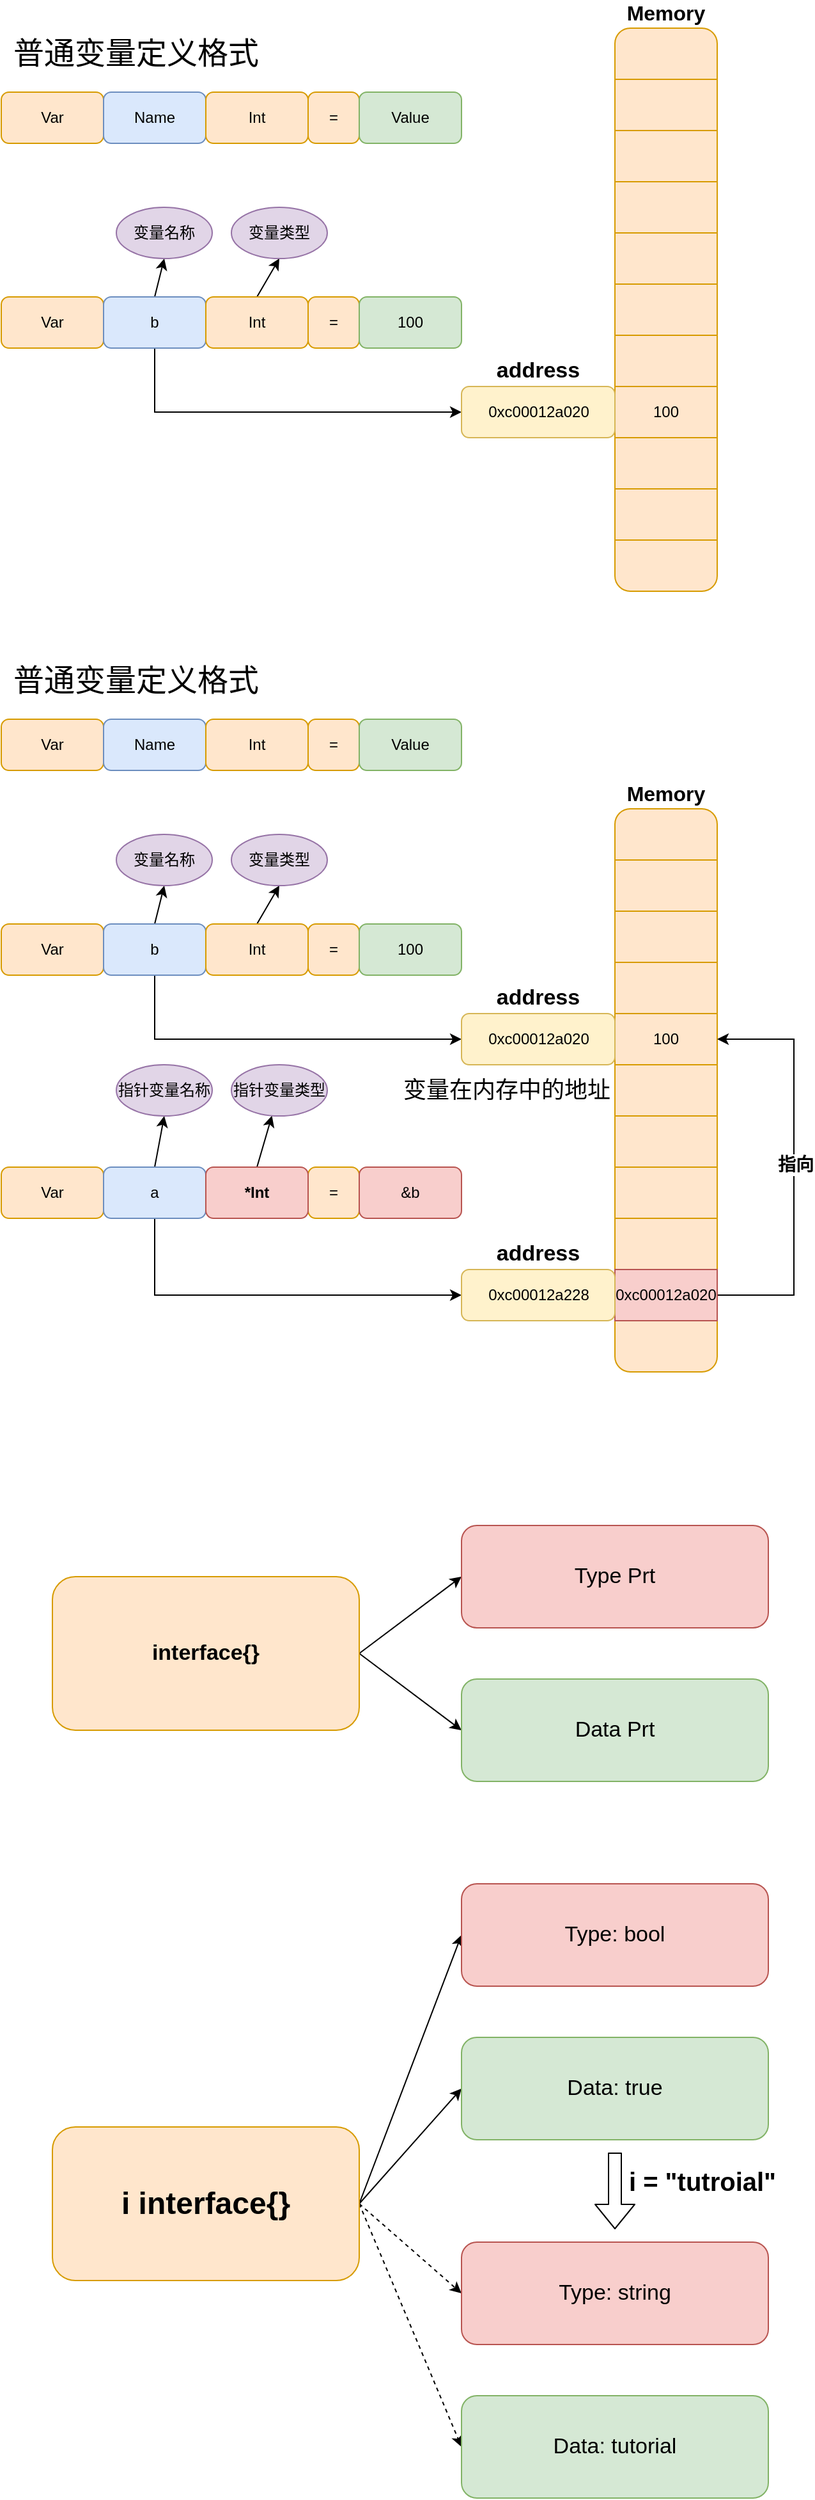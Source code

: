 <mxfile version="14.6.13" type="device" pages="3"><diagram id="9eRzLgn8ntjG_WF_wy_t" name="变量"><mxGraphModel dx="946" dy="627" grid="0" gridSize="10" guides="1" tooltips="1" connect="1" arrows="1" fold="1" page="0" pageScale="1" pageWidth="1169" pageHeight="827" math="0" shadow="0"><root><mxCell id="lQQre1u2ZjOBb3OFaeOt-0"/><mxCell id="lQQre1u2ZjOBb3OFaeOt-1" parent="lQQre1u2ZjOBb3OFaeOt-0"/><mxCell id="5QKGosM0qBXg52VlFf9e-1" value="Var" style="rounded=1;whiteSpace=wrap;html=1;fillColor=#ffe6cc;strokeColor=#d79b00;" parent="lQQre1u2ZjOBb3OFaeOt-1" vertex="1"><mxGeometry x="280" y="80" width="80" height="40" as="geometry"/></mxCell><mxCell id="5QKGosM0qBXg52VlFf9e-2" value="Name" style="rounded=1;whiteSpace=wrap;html=1;fillColor=#dae8fc;strokeColor=#6c8ebf;" parent="lQQre1u2ZjOBb3OFaeOt-1" vertex="1"><mxGeometry x="360" y="80" width="80" height="40" as="geometry"/></mxCell><mxCell id="5QKGosM0qBXg52VlFf9e-3" value="=" style="rounded=1;whiteSpace=wrap;html=1;fillColor=#ffe6cc;strokeColor=#d79b00;" parent="lQQre1u2ZjOBb3OFaeOt-1" vertex="1"><mxGeometry x="520" y="80" width="40" height="40" as="geometry"/></mxCell><mxCell id="5QKGosM0qBXg52VlFf9e-4" value="Value" style="rounded=1;whiteSpace=wrap;html=1;fillColor=#d5e8d4;strokeColor=#82b366;" parent="lQQre1u2ZjOBb3OFaeOt-1" vertex="1"><mxGeometry x="560" y="80" width="80" height="40" as="geometry"/></mxCell><mxCell id="5QKGosM0qBXg52VlFf9e-5" value="Int" style="rounded=1;whiteSpace=wrap;html=1;fillColor=#ffe6cc;strokeColor=#d79b00;" parent="lQQre1u2ZjOBb3OFaeOt-1" vertex="1"><mxGeometry x="440" y="80" width="80" height="40" as="geometry"/></mxCell><mxCell id="5QKGosM0qBXg52VlFf9e-6" value="Var" style="rounded=1;whiteSpace=wrap;html=1;fillColor=#ffe6cc;strokeColor=#d79b00;" parent="lQQre1u2ZjOBb3OFaeOt-1" vertex="1"><mxGeometry x="280" y="240" width="80" height="40" as="geometry"/></mxCell><mxCell id="x-Rbhbyv5-VIOfkH4gRj-15" style="edgeStyle=orthogonalEdgeStyle;rounded=0;orthogonalLoop=1;jettySize=auto;html=1;exitX=0.5;exitY=1;exitDx=0;exitDy=0;entryX=0;entryY=0.5;entryDx=0;entryDy=0;" parent="lQQre1u2ZjOBb3OFaeOt-1" source="5QKGosM0qBXg52VlFf9e-8" target="x-Rbhbyv5-VIOfkH4gRj-12" edge="1"><mxGeometry relative="1" as="geometry"/></mxCell><mxCell id="x-Rbhbyv5-VIOfkH4gRj-19" style="edgeStyle=none;rounded=0;orthogonalLoop=1;jettySize=auto;html=1;exitX=0.5;exitY=0;exitDx=0;exitDy=0;entryX=0.5;entryY=1;entryDx=0;entryDy=0;" parent="lQQre1u2ZjOBb3OFaeOt-1" source="5QKGosM0qBXg52VlFf9e-8" target="x-Rbhbyv5-VIOfkH4gRj-17" edge="1"><mxGeometry relative="1" as="geometry"/></mxCell><mxCell id="5QKGosM0qBXg52VlFf9e-8" value="b" style="rounded=1;whiteSpace=wrap;html=1;fillColor=#dae8fc;strokeColor=#6c8ebf;" parent="lQQre1u2ZjOBb3OFaeOt-1" vertex="1"><mxGeometry x="360" y="240" width="80" height="40" as="geometry"/></mxCell><mxCell id="5QKGosM0qBXg52VlFf9e-9" value="=" style="rounded=1;whiteSpace=wrap;html=1;fillColor=#ffe6cc;strokeColor=#d79b00;" parent="lQQre1u2ZjOBb3OFaeOt-1" vertex="1"><mxGeometry x="520" y="240" width="40" height="40" as="geometry"/></mxCell><mxCell id="5QKGosM0qBXg52VlFf9e-10" value="100" style="rounded=1;whiteSpace=wrap;html=1;fillColor=#d5e8d4;strokeColor=#82b366;" parent="lQQre1u2ZjOBb3OFaeOt-1" vertex="1"><mxGeometry x="560" y="240" width="80" height="40" as="geometry"/></mxCell><mxCell id="x-Rbhbyv5-VIOfkH4gRj-22" style="edgeStyle=none;rounded=0;orthogonalLoop=1;jettySize=auto;html=1;exitX=0.5;exitY=0;exitDx=0;exitDy=0;entryX=0.5;entryY=1;entryDx=0;entryDy=0;" parent="lQQre1u2ZjOBb3OFaeOt-1" source="5QKGosM0qBXg52VlFf9e-11" target="x-Rbhbyv5-VIOfkH4gRj-21" edge="1"><mxGeometry relative="1" as="geometry"/></mxCell><mxCell id="5QKGosM0qBXg52VlFf9e-11" value="Int" style="rounded=1;whiteSpace=wrap;html=1;fillColor=#ffe6cc;strokeColor=#d79b00;" parent="lQQre1u2ZjOBb3OFaeOt-1" vertex="1"><mxGeometry x="440" y="240" width="80" height="40" as="geometry"/></mxCell><mxCell id="5QKGosM0qBXg52VlFf9e-25" value="&lt;font style=&quot;font-size: 24px&quot;&gt;普通变量定义格式&lt;/font&gt;" style="text;html=1;align=center;verticalAlign=middle;resizable=0;points=[];autosize=1;strokeColor=none;" parent="lQQre1u2ZjOBb3OFaeOt-1" vertex="1"><mxGeometry x="280" y="40" width="210" height="20" as="geometry"/></mxCell><mxCell id="vbJPelp7K4xKwoBwxVSX-51" value="&lt;font style=&quot;font-size: 18px&quot;&gt;变量在内存中的地址&lt;/font&gt;" style="text;html=1;align=center;verticalAlign=middle;resizable=0;points=[];autosize=1;strokeColor=none;" parent="lQQre1u2ZjOBb3OFaeOt-1" vertex="1"><mxGeometry x="585" y="850" width="180" height="20" as="geometry"/></mxCell><mxCell id="x-Rbhbyv5-VIOfkH4gRj-0" value="&lt;b&gt;&lt;font style=&quot;font-size: 16px&quot;&gt;Memory&lt;/font&gt;&lt;/b&gt;" style="rounded=1;whiteSpace=wrap;html=1;fillColor=#ffe6cc;strokeColor=#d79b00;labelPosition=center;verticalLabelPosition=top;align=center;verticalAlign=bottom;" parent="lQQre1u2ZjOBb3OFaeOt-1" vertex="1"><mxGeometry x="760" y="30" width="80" height="440" as="geometry"/></mxCell><mxCell id="x-Rbhbyv5-VIOfkH4gRj-1" value="" style="rounded=0;whiteSpace=wrap;html=1;fillColor=#ffe6cc;strokeColor=#d79b00;" parent="lQQre1u2ZjOBb3OFaeOt-1" vertex="1"><mxGeometry x="760" y="70" width="80" height="40" as="geometry"/></mxCell><mxCell id="x-Rbhbyv5-VIOfkH4gRj-2" value="" style="rounded=0;whiteSpace=wrap;html=1;fillColor=#ffe6cc;strokeColor=#d79b00;" parent="lQQre1u2ZjOBb3OFaeOt-1" vertex="1"><mxGeometry x="760" y="110" width="80" height="40" as="geometry"/></mxCell><mxCell id="x-Rbhbyv5-VIOfkH4gRj-3" value="" style="rounded=0;whiteSpace=wrap;html=1;fillColor=#ffe6cc;strokeColor=#d79b00;" parent="lQQre1u2ZjOBb3OFaeOt-1" vertex="1"><mxGeometry x="760" y="150" width="80" height="40" as="geometry"/></mxCell><mxCell id="x-Rbhbyv5-VIOfkH4gRj-4" value="" style="rounded=0;whiteSpace=wrap;html=1;fillColor=#ffe6cc;strokeColor=#d79b00;" parent="lQQre1u2ZjOBb3OFaeOt-1" vertex="1"><mxGeometry x="760" y="190" width="80" height="40" as="geometry"/></mxCell><mxCell id="x-Rbhbyv5-VIOfkH4gRj-6" value="" style="rounded=0;whiteSpace=wrap;html=1;fillColor=#ffe6cc;strokeColor=#d79b00;" parent="lQQre1u2ZjOBb3OFaeOt-1" vertex="1"><mxGeometry x="760" y="230" width="80" height="40" as="geometry"/></mxCell><mxCell id="x-Rbhbyv5-VIOfkH4gRj-7" value="" style="rounded=0;whiteSpace=wrap;html=1;fillColor=#ffe6cc;strokeColor=#d79b00;" parent="lQQre1u2ZjOBb3OFaeOt-1" vertex="1"><mxGeometry x="760" y="270" width="80" height="40" as="geometry"/></mxCell><mxCell id="x-Rbhbyv5-VIOfkH4gRj-8" value="&lt;span&gt;100&lt;/span&gt;" style="rounded=0;whiteSpace=wrap;html=1;fillColor=#ffe6cc;strokeColor=#d79b00;" parent="lQQre1u2ZjOBb3OFaeOt-1" vertex="1"><mxGeometry x="760" y="310" width="80" height="40" as="geometry"/></mxCell><mxCell id="x-Rbhbyv5-VIOfkH4gRj-9" value="" style="rounded=0;whiteSpace=wrap;html=1;fillColor=#ffe6cc;strokeColor=#d79b00;" parent="lQQre1u2ZjOBb3OFaeOt-1" vertex="1"><mxGeometry x="760" y="350" width="80" height="40" as="geometry"/></mxCell><mxCell id="x-Rbhbyv5-VIOfkH4gRj-10" value="" style="rounded=0;whiteSpace=wrap;html=1;fillColor=#ffe6cc;strokeColor=#d79b00;" parent="lQQre1u2ZjOBb3OFaeOt-1" vertex="1"><mxGeometry x="760" y="390" width="80" height="40" as="geometry"/></mxCell><mxCell id="x-Rbhbyv5-VIOfkH4gRj-11" value="" style="group" parent="lQQre1u2ZjOBb3OFaeOt-1" vertex="1" connectable="0"><mxGeometry x="640" y="310" width="120" height="40" as="geometry"/></mxCell><mxCell id="x-Rbhbyv5-VIOfkH4gRj-12" value="&lt;b&gt;&lt;font style=&quot;font-size: 17px&quot;&gt;address&lt;/font&gt;&lt;/b&gt;" style="rounded=1;whiteSpace=wrap;html=1;fillColor=#fff2cc;strokeColor=#d6b656;labelPosition=center;verticalLabelPosition=top;align=center;verticalAlign=bottom;" parent="x-Rbhbyv5-VIOfkH4gRj-11" vertex="1"><mxGeometry width="120" height="40" as="geometry"/></mxCell><mxCell id="x-Rbhbyv5-VIOfkH4gRj-13" value="&lt;span&gt;0xc00012a020&lt;/span&gt;" style="text;html=1;align=center;verticalAlign=middle;resizable=0;points=[];autosize=1;strokeColor=none;" parent="x-Rbhbyv5-VIOfkH4gRj-11" vertex="1"><mxGeometry x="15" y="10" width="90" height="20" as="geometry"/></mxCell><mxCell id="x-Rbhbyv5-VIOfkH4gRj-17" value="变量名称" style="ellipse;whiteSpace=wrap;html=1;fillColor=#e1d5e7;strokeColor=#9673a6;" parent="lQQre1u2ZjOBb3OFaeOt-1" vertex="1"><mxGeometry x="370" y="170" width="75" height="40" as="geometry"/></mxCell><mxCell id="x-Rbhbyv5-VIOfkH4gRj-21" value="变量类型" style="ellipse;whiteSpace=wrap;html=1;fillColor=#e1d5e7;strokeColor=#9673a6;" parent="lQQre1u2ZjOBb3OFaeOt-1" vertex="1"><mxGeometry x="460" y="170" width="75" height="40" as="geometry"/></mxCell><mxCell id="mCJU0zw4xDpKjJ9fvLWG-0" value="Var" style="rounded=1;whiteSpace=wrap;html=1;fillColor=#ffe6cc;strokeColor=#d79b00;" parent="lQQre1u2ZjOBb3OFaeOt-1" vertex="1"><mxGeometry x="280" y="570" width="80" height="40" as="geometry"/></mxCell><mxCell id="mCJU0zw4xDpKjJ9fvLWG-1" value="Name" style="rounded=1;whiteSpace=wrap;html=1;fillColor=#dae8fc;strokeColor=#6c8ebf;" parent="lQQre1u2ZjOBb3OFaeOt-1" vertex="1"><mxGeometry x="360" y="570" width="80" height="40" as="geometry"/></mxCell><mxCell id="mCJU0zw4xDpKjJ9fvLWG-2" value="=" style="rounded=1;whiteSpace=wrap;html=1;fillColor=#ffe6cc;strokeColor=#d79b00;" parent="lQQre1u2ZjOBb3OFaeOt-1" vertex="1"><mxGeometry x="520" y="570" width="40" height="40" as="geometry"/></mxCell><mxCell id="mCJU0zw4xDpKjJ9fvLWG-3" value="Value" style="rounded=1;whiteSpace=wrap;html=1;fillColor=#d5e8d4;strokeColor=#82b366;" parent="lQQre1u2ZjOBb3OFaeOt-1" vertex="1"><mxGeometry x="560" y="570" width="80" height="40" as="geometry"/></mxCell><mxCell id="mCJU0zw4xDpKjJ9fvLWG-4" value="Int" style="rounded=1;whiteSpace=wrap;html=1;fillColor=#ffe6cc;strokeColor=#d79b00;" parent="lQQre1u2ZjOBb3OFaeOt-1" vertex="1"><mxGeometry x="440" y="570" width="80" height="40" as="geometry"/></mxCell><mxCell id="mCJU0zw4xDpKjJ9fvLWG-5" value="Var" style="rounded=1;whiteSpace=wrap;html=1;fillColor=#ffe6cc;strokeColor=#d79b00;" parent="lQQre1u2ZjOBb3OFaeOt-1" vertex="1"><mxGeometry x="280" y="730" width="80" height="40" as="geometry"/></mxCell><mxCell id="mCJU0zw4xDpKjJ9fvLWG-6" style="edgeStyle=orthogonalEdgeStyle;rounded=0;orthogonalLoop=1;jettySize=auto;html=1;exitX=0.5;exitY=1;exitDx=0;exitDy=0;entryX=0;entryY=0.5;entryDx=0;entryDy=0;" parent="lQQre1u2ZjOBb3OFaeOt-1" source="mCJU0zw4xDpKjJ9fvLWG-8" target="mCJU0zw4xDpKjJ9fvLWG-25" edge="1"><mxGeometry relative="1" as="geometry"/></mxCell><mxCell id="mCJU0zw4xDpKjJ9fvLWG-7" style="edgeStyle=none;rounded=0;orthogonalLoop=1;jettySize=auto;html=1;exitX=0.5;exitY=0;exitDx=0;exitDy=0;entryX=0.5;entryY=1;entryDx=0;entryDy=0;" parent="lQQre1u2ZjOBb3OFaeOt-1" source="mCJU0zw4xDpKjJ9fvLWG-8" target="mCJU0zw4xDpKjJ9fvLWG-27" edge="1"><mxGeometry relative="1" as="geometry"/></mxCell><mxCell id="mCJU0zw4xDpKjJ9fvLWG-8" value="b" style="rounded=1;whiteSpace=wrap;html=1;fillColor=#dae8fc;strokeColor=#6c8ebf;" parent="lQQre1u2ZjOBb3OFaeOt-1" vertex="1"><mxGeometry x="360" y="730" width="80" height="40" as="geometry"/></mxCell><mxCell id="mCJU0zw4xDpKjJ9fvLWG-9" value="=" style="rounded=1;whiteSpace=wrap;html=1;fillColor=#ffe6cc;strokeColor=#d79b00;" parent="lQQre1u2ZjOBb3OFaeOt-1" vertex="1"><mxGeometry x="520" y="730" width="40" height="40" as="geometry"/></mxCell><mxCell id="mCJU0zw4xDpKjJ9fvLWG-10" value="100" style="rounded=1;whiteSpace=wrap;html=1;fillColor=#d5e8d4;strokeColor=#82b366;" parent="lQQre1u2ZjOBb3OFaeOt-1" vertex="1"><mxGeometry x="560" y="730" width="80" height="40" as="geometry"/></mxCell><mxCell id="mCJU0zw4xDpKjJ9fvLWG-11" style="edgeStyle=none;rounded=0;orthogonalLoop=1;jettySize=auto;html=1;exitX=0.5;exitY=0;exitDx=0;exitDy=0;entryX=0.5;entryY=1;entryDx=0;entryDy=0;" parent="lQQre1u2ZjOBb3OFaeOt-1" source="mCJU0zw4xDpKjJ9fvLWG-12" target="mCJU0zw4xDpKjJ9fvLWG-28" edge="1"><mxGeometry relative="1" as="geometry"/></mxCell><mxCell id="mCJU0zw4xDpKjJ9fvLWG-12" value="Int" style="rounded=1;whiteSpace=wrap;html=1;fillColor=#ffe6cc;strokeColor=#d79b00;" parent="lQQre1u2ZjOBb3OFaeOt-1" vertex="1"><mxGeometry x="440" y="730" width="80" height="40" as="geometry"/></mxCell><mxCell id="mCJU0zw4xDpKjJ9fvLWG-13" value="&lt;font style=&quot;font-size: 24px&quot;&gt;普通变量定义格式&lt;/font&gt;" style="text;html=1;align=center;verticalAlign=middle;resizable=0;points=[];autosize=1;strokeColor=none;" parent="lQQre1u2ZjOBb3OFaeOt-1" vertex="1"><mxGeometry x="280" y="530" width="210" height="20" as="geometry"/></mxCell><mxCell id="mCJU0zw4xDpKjJ9fvLWG-14" value="&lt;b&gt;&lt;font style=&quot;font-size: 16px&quot;&gt;Memory&lt;/font&gt;&lt;/b&gt;" style="rounded=1;whiteSpace=wrap;html=1;fillColor=#ffe6cc;strokeColor=#d79b00;labelPosition=center;verticalLabelPosition=top;align=center;verticalAlign=bottom;" parent="lQQre1u2ZjOBb3OFaeOt-1" vertex="1"><mxGeometry x="760" y="640" width="80" height="440" as="geometry"/></mxCell><mxCell id="mCJU0zw4xDpKjJ9fvLWG-15" value="" style="rounded=0;whiteSpace=wrap;html=1;fillColor=#ffe6cc;strokeColor=#d79b00;" parent="lQQre1u2ZjOBb3OFaeOt-1" vertex="1"><mxGeometry x="760" y="680" width="80" height="40" as="geometry"/></mxCell><mxCell id="mCJU0zw4xDpKjJ9fvLWG-16" value="" style="rounded=0;whiteSpace=wrap;html=1;fillColor=#ffe6cc;strokeColor=#d79b00;" parent="lQQre1u2ZjOBb3OFaeOt-1" vertex="1"><mxGeometry x="760" y="720" width="80" height="40" as="geometry"/></mxCell><mxCell id="mCJU0zw4xDpKjJ9fvLWG-17" value="" style="rounded=0;whiteSpace=wrap;html=1;fillColor=#ffe6cc;strokeColor=#d79b00;" parent="lQQre1u2ZjOBb3OFaeOt-1" vertex="1"><mxGeometry x="760" y="760" width="80" height="40" as="geometry"/></mxCell><mxCell id="mCJU0zw4xDpKjJ9fvLWG-18" value="&lt;span&gt;100&lt;/span&gt;" style="rounded=0;whiteSpace=wrap;html=1;fillColor=#ffe6cc;strokeColor=#d79b00;" parent="lQQre1u2ZjOBb3OFaeOt-1" vertex="1"><mxGeometry x="760" y="800" width="80" height="40" as="geometry"/></mxCell><mxCell id="mCJU0zw4xDpKjJ9fvLWG-19" value="" style="rounded=0;whiteSpace=wrap;html=1;fillColor=#ffe6cc;strokeColor=#d79b00;" parent="lQQre1u2ZjOBb3OFaeOt-1" vertex="1"><mxGeometry x="760" y="840" width="80" height="40" as="geometry"/></mxCell><mxCell id="mCJU0zw4xDpKjJ9fvLWG-20" value="" style="rounded=0;whiteSpace=wrap;html=1;fillColor=#ffe6cc;strokeColor=#d79b00;" parent="lQQre1u2ZjOBb3OFaeOt-1" vertex="1"><mxGeometry x="760" y="880" width="80" height="40" as="geometry"/></mxCell><mxCell id="mCJU0zw4xDpKjJ9fvLWG-21" value="" style="rounded=0;whiteSpace=wrap;html=1;fillColor=#ffe6cc;strokeColor=#d79b00;" parent="lQQre1u2ZjOBb3OFaeOt-1" vertex="1"><mxGeometry x="760" y="920" width="80" height="40" as="geometry"/></mxCell><mxCell id="mCJU0zw4xDpKjJ9fvLWG-37" style="edgeStyle=orthogonalEdgeStyle;rounded=0;orthogonalLoop=1;jettySize=auto;html=1;exitX=1;exitY=0.5;exitDx=0;exitDy=0;entryX=1;entryY=0.5;entryDx=0;entryDy=0;" parent="lQQre1u2ZjOBb3OFaeOt-1" source="mCJU0zw4xDpKjJ9fvLWG-23" target="mCJU0zw4xDpKjJ9fvLWG-18" edge="1"><mxGeometry relative="1" as="geometry"><Array as="points"><mxPoint x="900" y="1020"/><mxPoint x="900" y="820"/></Array></mxGeometry></mxCell><mxCell id="mCJU0zw4xDpKjJ9fvLWG-39" value="&lt;b&gt;&lt;font style=&quot;font-size: 14px&quot;&gt;指向&lt;/font&gt;&lt;/b&gt;" style="edgeLabel;html=1;align=center;verticalAlign=middle;resizable=0;points=[];" parent="mCJU0zw4xDpKjJ9fvLWG-37" vertex="1" connectable="0"><mxGeometry x="0.014" y="-1" relative="1" as="geometry"><mxPoint as="offset"/></mxGeometry></mxCell><mxCell id="mCJU0zw4xDpKjJ9fvLWG-22" value="" style="rounded=0;whiteSpace=wrap;html=1;fillColor=#ffe6cc;strokeColor=#d79b00;" parent="lQQre1u2ZjOBb3OFaeOt-1" vertex="1"><mxGeometry x="760" y="960" width="80" height="40" as="geometry"/></mxCell><mxCell id="mCJU0zw4xDpKjJ9fvLWG-23" value="&lt;span&gt;0xc00012a020&lt;/span&gt;" style="rounded=0;whiteSpace=wrap;html=1;fillColor=#f8cecc;strokeColor=#b85450;" parent="lQQre1u2ZjOBb3OFaeOt-1" vertex="1"><mxGeometry x="760" y="1000" width="80" height="40" as="geometry"/></mxCell><mxCell id="mCJU0zw4xDpKjJ9fvLWG-24" value="" style="group" parent="lQQre1u2ZjOBb3OFaeOt-1" vertex="1" connectable="0"><mxGeometry x="640" y="800" width="120" height="40" as="geometry"/></mxCell><mxCell id="mCJU0zw4xDpKjJ9fvLWG-25" value="&lt;b&gt;&lt;font style=&quot;font-size: 17px&quot;&gt;address&lt;/font&gt;&lt;/b&gt;" style="rounded=1;whiteSpace=wrap;html=1;fillColor=#fff2cc;strokeColor=#d6b656;labelPosition=center;verticalLabelPosition=top;align=center;verticalAlign=bottom;" parent="mCJU0zw4xDpKjJ9fvLWG-24" vertex="1"><mxGeometry width="120" height="40" as="geometry"/></mxCell><mxCell id="mCJU0zw4xDpKjJ9fvLWG-26" value="&lt;span&gt;0xc00012a020&lt;/span&gt;" style="text;html=1;align=center;verticalAlign=middle;resizable=0;points=[];autosize=1;strokeColor=none;" parent="mCJU0zw4xDpKjJ9fvLWG-24" vertex="1"><mxGeometry x="15" y="10" width="90" height="20" as="geometry"/></mxCell><mxCell id="mCJU0zw4xDpKjJ9fvLWG-27" value="变量名称" style="ellipse;whiteSpace=wrap;html=1;fillColor=#e1d5e7;strokeColor=#9673a6;" parent="lQQre1u2ZjOBb3OFaeOt-1" vertex="1"><mxGeometry x="370" y="660" width="75" height="40" as="geometry"/></mxCell><mxCell id="mCJU0zw4xDpKjJ9fvLWG-28" value="变量类型" style="ellipse;whiteSpace=wrap;html=1;fillColor=#e1d5e7;strokeColor=#9673a6;" parent="lQQre1u2ZjOBb3OFaeOt-1" vertex="1"><mxGeometry x="460" y="660" width="75" height="40" as="geometry"/></mxCell><mxCell id="mCJU0zw4xDpKjJ9fvLWG-29" value="Var" style="rounded=1;whiteSpace=wrap;html=1;fillColor=#ffe6cc;strokeColor=#d79b00;" parent="lQQre1u2ZjOBb3OFaeOt-1" vertex="1"><mxGeometry x="280" y="920" width="80" height="40" as="geometry"/></mxCell><mxCell id="mCJU0zw4xDpKjJ9fvLWG-38" style="edgeStyle=orthogonalEdgeStyle;rounded=0;orthogonalLoop=1;jettySize=auto;html=1;exitX=0.5;exitY=1;exitDx=0;exitDy=0;entryX=0;entryY=0.5;entryDx=0;entryDy=0;" parent="lQQre1u2ZjOBb3OFaeOt-1" source="mCJU0zw4xDpKjJ9fvLWG-30" target="mCJU0zw4xDpKjJ9fvLWG-35" edge="1"><mxGeometry relative="1" as="geometry"/></mxCell><mxCell id="mCJU0zw4xDpKjJ9fvLWG-42" style="rounded=0;orthogonalLoop=1;jettySize=auto;html=1;exitX=0.5;exitY=0;exitDx=0;exitDy=0;entryX=0.5;entryY=1;entryDx=0;entryDy=0;" parent="lQQre1u2ZjOBb3OFaeOt-1" source="mCJU0zw4xDpKjJ9fvLWG-30" target="mCJU0zw4xDpKjJ9fvLWG-40" edge="1"><mxGeometry relative="1" as="geometry"/></mxCell><mxCell id="mCJU0zw4xDpKjJ9fvLWG-30" value="a" style="rounded=1;whiteSpace=wrap;html=1;fillColor=#dae8fc;strokeColor=#6c8ebf;" parent="lQQre1u2ZjOBb3OFaeOt-1" vertex="1"><mxGeometry x="360" y="920" width="80" height="40" as="geometry"/></mxCell><mxCell id="mCJU0zw4xDpKjJ9fvLWG-31" value="=" style="rounded=1;whiteSpace=wrap;html=1;fillColor=#ffe6cc;strokeColor=#d79b00;" parent="lQQre1u2ZjOBb3OFaeOt-1" vertex="1"><mxGeometry x="520" y="920" width="40" height="40" as="geometry"/></mxCell><mxCell id="mCJU0zw4xDpKjJ9fvLWG-32" value="&amp;amp;b" style="rounded=1;whiteSpace=wrap;html=1;fillColor=#f8cecc;strokeColor=#b85450;" parent="lQQre1u2ZjOBb3OFaeOt-1" vertex="1"><mxGeometry x="560" y="920" width="80" height="40" as="geometry"/></mxCell><mxCell id="mCJU0zw4xDpKjJ9fvLWG-43" style="edgeStyle=none;rounded=0;orthogonalLoop=1;jettySize=auto;html=1;exitX=0.5;exitY=0;exitDx=0;exitDy=0;" parent="lQQre1u2ZjOBb3OFaeOt-1" source="mCJU0zw4xDpKjJ9fvLWG-33" target="mCJU0zw4xDpKjJ9fvLWG-41" edge="1"><mxGeometry relative="1" as="geometry"/></mxCell><mxCell id="mCJU0zw4xDpKjJ9fvLWG-33" value="&lt;b&gt;*Int&lt;/b&gt;" style="rounded=1;whiteSpace=wrap;html=1;fillColor=#f8cecc;strokeColor=#b85450;" parent="lQQre1u2ZjOBb3OFaeOt-1" vertex="1"><mxGeometry x="440" y="920" width="80" height="40" as="geometry"/></mxCell><mxCell id="mCJU0zw4xDpKjJ9fvLWG-34" value="" style="group" parent="lQQre1u2ZjOBb3OFaeOt-1" vertex="1" connectable="0"><mxGeometry x="640" y="1000" width="120" height="40" as="geometry"/></mxCell><mxCell id="mCJU0zw4xDpKjJ9fvLWG-35" value="&lt;b&gt;&lt;font style=&quot;font-size: 17px&quot;&gt;address&lt;/font&gt;&lt;/b&gt;" style="rounded=1;whiteSpace=wrap;html=1;fillColor=#fff2cc;strokeColor=#d6b656;labelPosition=center;verticalLabelPosition=top;align=center;verticalAlign=bottom;" parent="mCJU0zw4xDpKjJ9fvLWG-34" vertex="1"><mxGeometry width="120" height="40" as="geometry"/></mxCell><mxCell id="mCJU0zw4xDpKjJ9fvLWG-36" value="&lt;span&gt;0xc00012a228&lt;/span&gt;" style="text;html=1;align=center;verticalAlign=middle;resizable=0;points=[];autosize=1;strokeColor=none;" parent="mCJU0zw4xDpKjJ9fvLWG-34" vertex="1"><mxGeometry x="15" y="10" width="90" height="20" as="geometry"/></mxCell><mxCell id="mCJU0zw4xDpKjJ9fvLWG-40" value="指针变量名称" style="ellipse;whiteSpace=wrap;html=1;fillColor=#e1d5e7;strokeColor=#9673a6;" parent="lQQre1u2ZjOBb3OFaeOt-1" vertex="1"><mxGeometry x="370" y="840" width="75" height="40" as="geometry"/></mxCell><mxCell id="mCJU0zw4xDpKjJ9fvLWG-41" value="指针变量类型" style="ellipse;whiteSpace=wrap;html=1;fillColor=#e1d5e7;strokeColor=#9673a6;" parent="lQQre1u2ZjOBb3OFaeOt-1" vertex="1"><mxGeometry x="460" y="840" width="75" height="40" as="geometry"/></mxCell><mxCell id="H8vFvEa5XvANB29oXffs-3" style="edgeStyle=none;rounded=0;orthogonalLoop=1;jettySize=auto;html=1;exitX=1;exitY=0.5;exitDx=0;exitDy=0;entryX=0;entryY=0.5;entryDx=0;entryDy=0;fontSize=17;" parent="lQQre1u2ZjOBb3OFaeOt-1" source="H8vFvEa5XvANB29oXffs-0" target="H8vFvEa5XvANB29oXffs-1" edge="1"><mxGeometry relative="1" as="geometry"/></mxCell><mxCell id="H8vFvEa5XvANB29oXffs-4" style="edgeStyle=none;rounded=0;orthogonalLoop=1;jettySize=auto;html=1;exitX=1;exitY=0.5;exitDx=0;exitDy=0;entryX=0;entryY=0.5;entryDx=0;entryDy=0;fontSize=17;" parent="lQQre1u2ZjOBb3OFaeOt-1" source="H8vFvEa5XvANB29oXffs-0" target="H8vFvEa5XvANB29oXffs-2" edge="1"><mxGeometry relative="1" as="geometry"/></mxCell><mxCell id="H8vFvEa5XvANB29oXffs-0" value="interface{}" style="rounded=1;whiteSpace=wrap;html=1;fillColor=#ffe6cc;strokeColor=#d79b00;fontStyle=1;fontSize=17;" parent="lQQre1u2ZjOBb3OFaeOt-1" vertex="1"><mxGeometry x="320" y="1240" width="240" height="120" as="geometry"/></mxCell><mxCell id="H8vFvEa5XvANB29oXffs-1" value="Type Prt" style="rounded=1;whiteSpace=wrap;html=1;fontSize=17;fillColor=#f8cecc;strokeColor=#b85450;" parent="lQQre1u2ZjOBb3OFaeOt-1" vertex="1"><mxGeometry x="640" y="1200" width="240" height="80" as="geometry"/></mxCell><mxCell id="H8vFvEa5XvANB29oXffs-2" value="Data Prt" style="rounded=1;whiteSpace=wrap;html=1;fontSize=17;fillColor=#d5e8d4;strokeColor=#82b366;" parent="lQQre1u2ZjOBb3OFaeOt-1" vertex="1"><mxGeometry x="640" y="1320" width="240" height="80" as="geometry"/></mxCell><mxCell id="H8vFvEa5XvANB29oXffs-9" style="edgeStyle=none;rounded=0;orthogonalLoop=1;jettySize=auto;html=1;exitX=1;exitY=0.5;exitDx=0;exitDy=0;entryX=0;entryY=0.5;entryDx=0;entryDy=0;fontSize=17;" parent="lQQre1u2ZjOBb3OFaeOt-1" source="H8vFvEa5XvANB29oXffs-6" target="H8vFvEa5XvANB29oXffs-7" edge="1"><mxGeometry relative="1" as="geometry"/></mxCell><mxCell id="H8vFvEa5XvANB29oXffs-10" style="edgeStyle=none;rounded=0;orthogonalLoop=1;jettySize=auto;html=1;exitX=1;exitY=0.5;exitDx=0;exitDy=0;entryX=0;entryY=0.5;entryDx=0;entryDy=0;fontSize=17;" parent="lQQre1u2ZjOBb3OFaeOt-1" source="H8vFvEa5XvANB29oXffs-6" target="H8vFvEa5XvANB29oXffs-8" edge="1"><mxGeometry relative="1" as="geometry"/></mxCell><mxCell id="H8vFvEa5XvANB29oXffs-13" style="edgeStyle=none;rounded=0;orthogonalLoop=1;jettySize=auto;html=1;exitX=1;exitY=0.5;exitDx=0;exitDy=0;entryX=0;entryY=0.5;entryDx=0;entryDy=0;fontSize=17;dashed=1;" parent="lQQre1u2ZjOBb3OFaeOt-1" source="H8vFvEa5XvANB29oXffs-6" target="H8vFvEa5XvANB29oXffs-11" edge="1"><mxGeometry relative="1" as="geometry"/></mxCell><mxCell id="H8vFvEa5XvANB29oXffs-14" style="edgeStyle=none;rounded=0;orthogonalLoop=1;jettySize=auto;html=1;exitX=1;exitY=0.5;exitDx=0;exitDy=0;entryX=0;entryY=0.5;entryDx=0;entryDy=0;fontSize=17;dashed=1;" parent="lQQre1u2ZjOBb3OFaeOt-1" source="H8vFvEa5XvANB29oXffs-6" target="H8vFvEa5XvANB29oXffs-12" edge="1"><mxGeometry relative="1" as="geometry"/></mxCell><mxCell id="H8vFvEa5XvANB29oXffs-6" value="&lt;font style=&quot;font-size: 24px&quot;&gt;i interface{}&lt;/font&gt;" style="rounded=1;whiteSpace=wrap;html=1;fillColor=#ffe6cc;strokeColor=#d79b00;fontStyle=1;fontSize=17;" parent="lQQre1u2ZjOBb3OFaeOt-1" vertex="1"><mxGeometry x="320" y="1670" width="240" height="120" as="geometry"/></mxCell><mxCell id="H8vFvEa5XvANB29oXffs-7" value="Type: bool" style="rounded=1;whiteSpace=wrap;html=1;fontSize=17;fillColor=#f8cecc;strokeColor=#b85450;" parent="lQQre1u2ZjOBb3OFaeOt-1" vertex="1"><mxGeometry x="640" y="1480" width="240" height="80" as="geometry"/></mxCell><mxCell id="H8vFvEa5XvANB29oXffs-8" value="Data: true" style="rounded=1;whiteSpace=wrap;html=1;fontSize=17;fillColor=#d5e8d4;strokeColor=#82b366;" parent="lQQre1u2ZjOBb3OFaeOt-1" vertex="1"><mxGeometry x="640" y="1600" width="240" height="80" as="geometry"/></mxCell><mxCell id="H8vFvEa5XvANB29oXffs-11" value="Type:&amp;nbsp;string" style="rounded=1;whiteSpace=wrap;html=1;fontSize=17;fillColor=#f8cecc;strokeColor=#b85450;" parent="lQQre1u2ZjOBb3OFaeOt-1" vertex="1"><mxGeometry x="640" y="1760" width="240" height="80" as="geometry"/></mxCell><mxCell id="H8vFvEa5XvANB29oXffs-12" value="Data:&amp;nbsp;tutorial" style="rounded=1;whiteSpace=wrap;html=1;fontSize=17;fillColor=#d5e8d4;strokeColor=#82b366;" parent="lQQre1u2ZjOBb3OFaeOt-1" vertex="1"><mxGeometry x="640" y="1880" width="240" height="80" as="geometry"/></mxCell><mxCell id="H8vFvEa5XvANB29oXffs-15" value="" style="shape=flexArrow;endArrow=classic;html=1;fontSize=17;" parent="lQQre1u2ZjOBb3OFaeOt-1" edge="1"><mxGeometry width="50" height="50" relative="1" as="geometry"><mxPoint x="760" y="1690" as="sourcePoint"/><mxPoint x="760" y="1750" as="targetPoint"/></mxGeometry></mxCell><mxCell id="H8vFvEa5XvANB29oXffs-16" value="&lt;b&gt;&lt;font style=&quot;font-size: 20px&quot;&gt;i = &quot;tutroial&quot;&lt;/font&gt;&lt;/b&gt;" style="text;html=1;align=center;verticalAlign=middle;resizable=0;points=[];autosize=1;strokeColor=none;fontSize=17;" parent="lQQre1u2ZjOBb3OFaeOt-1" vertex="1"><mxGeometry x="765" y="1701" width="125" height="24" as="geometry"/></mxCell></root></mxGraphModel></diagram><diagram id="rrUDIP5wsWeNcaThP0AP" name="数据溢出"><mxGraphModel dx="946" dy="627" grid="0" gridSize="10" guides="1" tooltips="1" connect="1" arrows="1" fold="1" page="1" pageScale="1" pageWidth="1169" pageHeight="827" math="0" shadow="0"><root><mxCell id="tmgboM3LUzQbQwe1uZWi-0"/><mxCell id="tmgboM3LUzQbQwe1uZWi-1" parent="tmgboM3LUzQbQwe1uZWi-0"/><mxCell id="cynnEIvYKYrbg4N5DEAm-24" value="0" style="rounded=1;whiteSpace=wrap;html=1;fillColor=#ffe6cc;strokeColor=#d79b00;" parent="tmgboM3LUzQbQwe1uZWi-1" vertex="1"><mxGeometry x="440" y="240" width="40" height="40" as="geometry"/></mxCell><mxCell id="cynnEIvYKYrbg4N5DEAm-25" value="0" style="rounded=1;whiteSpace=wrap;html=1;fillColor=#ffe6cc;strokeColor=#d79b00;" parent="tmgboM3LUzQbQwe1uZWi-1" vertex="1"><mxGeometry x="480" y="240" width="40" height="40" as="geometry"/></mxCell><mxCell id="cynnEIvYKYrbg4N5DEAm-26" value="0" style="rounded=1;whiteSpace=wrap;html=1;fillColor=#ffe6cc;strokeColor=#d79b00;" parent="tmgboM3LUzQbQwe1uZWi-1" vertex="1"><mxGeometry x="520" y="240" width="40" height="40" as="geometry"/></mxCell><mxCell id="cynnEIvYKYrbg4N5DEAm-27" value="0" style="rounded=1;whiteSpace=wrap;html=1;fillColor=#ffe6cc;strokeColor=#d79b00;" parent="tmgboM3LUzQbQwe1uZWi-1" vertex="1"><mxGeometry x="560" y="240" width="40" height="40" as="geometry"/></mxCell><mxCell id="cynnEIvYKYrbg4N5DEAm-28" value="0" style="rounded=1;whiteSpace=wrap;html=1;fillColor=#ffe6cc;strokeColor=#d79b00;" parent="tmgboM3LUzQbQwe1uZWi-1" vertex="1"><mxGeometry x="600" y="240" width="40" height="40" as="geometry"/></mxCell><mxCell id="cynnEIvYKYrbg4N5DEAm-29" value="0" style="rounded=1;whiteSpace=wrap;html=1;fillColor=#ffe6cc;strokeColor=#d79b00;" parent="tmgboM3LUzQbQwe1uZWi-1" vertex="1"><mxGeometry x="640" y="240" width="40" height="40" as="geometry"/></mxCell><mxCell id="cynnEIvYKYrbg4N5DEAm-30" value="0" style="rounded=1;whiteSpace=wrap;html=1;fillColor=#ffe6cc;strokeColor=#d79b00;" parent="tmgboM3LUzQbQwe1uZWi-1" vertex="1"><mxGeometry x="680" y="240" width="40" height="40" as="geometry"/></mxCell><mxCell id="cynnEIvYKYrbg4N5DEAm-31" value="0" style="rounded=1;whiteSpace=wrap;html=1;fillColor=#ffe6cc;strokeColor=#d79b00;" parent="tmgboM3LUzQbQwe1uZWi-1" vertex="1"><mxGeometry x="720" y="240" width="40" height="40" as="geometry"/></mxCell><mxCell id="cynnEIvYKYrbg4N5DEAm-32" value="&lt;pre style=&quot;background-color: rgb(43, 43, 43); color: rgb(169, 183, 198); font-family: &amp;quot;jetbrains mono&amp;quot;, monospace; font-size: 24px;&quot;&gt;&lt;span style=&quot;color: rgb(204, 120, 50); font-size: 24px;&quot;&gt;var &lt;/span&gt;f &lt;span style=&quot;color: rgb(204, 120, 50); font-size: 24px;&quot;&gt;uint16 &lt;/span&gt;= &lt;span style=&quot;color: rgb(104, 151, 187); font-size: 24px;&quot;&gt;256&lt;/span&gt;&lt;/pre&gt;" style="text;html=1;align=left;verticalAlign=middle;resizable=0;points=[];autosize=1;strokeColor=none;fontSize=24;" parent="tmgboM3LUzQbQwe1uZWi-1" vertex="1"><mxGeometry x="120" y="80" width="270" height="80" as="geometry"/></mxCell><mxCell id="cynnEIvYKYrbg4N5DEAm-33" value="&lt;pre style=&quot;background-color: rgb(43 , 43 , 43) ; color: rgb(169 , 183 , 198) ; font-family: &amp;quot;jetbrains mono&amp;quot; , monospace&quot;&gt;g := &lt;span style=&quot;color: #cc7832&quot;&gt;uint8&lt;/span&gt;(f)&lt;/pre&gt;" style="text;html=1;align=left;verticalAlign=middle;resizable=0;points=[];autosize=1;strokeColor=none;fontSize=24;" parent="tmgboM3LUzQbQwe1uZWi-1" vertex="1"><mxGeometry x="120" y="220" width="200" height="80" as="geometry"/></mxCell><mxCell id="cynnEIvYKYrbg4N5DEAm-39" value="&lt;pre style=&quot;background-color: rgb(43 , 43 , 43) ; font-family: &amp;#34;jetbrains mono&amp;#34; , monospace ; font-size: 24px&quot;&gt;&lt;span style=&quot;color: rgb(169 , 183 , 198)&quot;&gt;ff := f + &lt;/span&gt;&lt;font color=&quot;#6897bb&quot;&gt;1&lt;/font&gt;&lt;/pre&gt;" style="text;html=1;align=left;verticalAlign=middle;resizable=0;points=[];autosize=1;strokeColor=none;fontSize=24;" parent="tmgboM3LUzQbQwe1uZWi-1" vertex="1"><mxGeometry x="120" y="320" width="168" height="81" as="geometry"/></mxCell><mxCell id="cynnEIvYKYrbg4N5DEAm-40" value="&lt;pre style=&quot;background-color: rgb(43 , 43 , 43) ; color: rgb(169 , 183 , 198) ; font-family: &amp;#34;jetbrains mono&amp;#34; , monospace ; font-size: 24px&quot;&gt;&lt;br&gt;&lt;/pre&gt;" style="text;html=1;align=center;verticalAlign=middle;resizable=0;points=[];autosize=1;strokeColor=none;fontSize=24;" parent="tmgboM3LUzQbQwe1uZWi-1" vertex="1"><mxGeometry x="220" y="430" width="20" height="80" as="geometry"/></mxCell><mxCell id="cynnEIvYKYrbg4N5DEAm-41" value="&lt;pre style=&quot;background-color: rgb(43, 43, 43); color: rgb(169, 183, 198); font-family: &amp;quot;jetbrains mono&amp;quot;, monospace; font-size: 24px;&quot;&gt;h := &lt;span style=&quot;color: rgb(204, 120, 50); font-size: 24px;&quot;&gt;uint8&lt;/span&gt;(ff)&lt;/pre&gt;" style="text;html=1;align=left;verticalAlign=middle;resizable=0;points=[];autosize=1;strokeColor=none;fontSize=24;" parent="tmgboM3LUzQbQwe1uZWi-1" vertex="1"><mxGeometry x="120" y="460" width="220" height="80" as="geometry"/></mxCell><mxCell id="cynnEIvYKYrbg4N5DEAm-63" value="0" style="rounded=1;whiteSpace=wrap;html=1;fillColor=#ffe6cc;strokeColor=#d79b00;" parent="tmgboM3LUzQbQwe1uZWi-1" vertex="1"><mxGeometry x="440" y="480" width="40" height="40" as="geometry"/></mxCell><mxCell id="cynnEIvYKYrbg4N5DEAm-64" value="0" style="rounded=1;whiteSpace=wrap;html=1;fillColor=#ffe6cc;strokeColor=#d79b00;" parent="tmgboM3LUzQbQwe1uZWi-1" vertex="1"><mxGeometry x="480" y="480" width="40" height="40" as="geometry"/></mxCell><mxCell id="cynnEIvYKYrbg4N5DEAm-65" value="0" style="rounded=1;whiteSpace=wrap;html=1;fillColor=#ffe6cc;strokeColor=#d79b00;" parent="tmgboM3LUzQbQwe1uZWi-1" vertex="1"><mxGeometry x="520" y="480" width="40" height="40" as="geometry"/></mxCell><mxCell id="cynnEIvYKYrbg4N5DEAm-66" value="0" style="rounded=1;whiteSpace=wrap;html=1;fillColor=#ffe6cc;strokeColor=#d79b00;" parent="tmgboM3LUzQbQwe1uZWi-1" vertex="1"><mxGeometry x="560" y="480" width="40" height="40" as="geometry"/></mxCell><mxCell id="cynnEIvYKYrbg4N5DEAm-67" value="0" style="rounded=1;whiteSpace=wrap;html=1;fillColor=#ffe6cc;strokeColor=#d79b00;" parent="tmgboM3LUzQbQwe1uZWi-1" vertex="1"><mxGeometry x="600" y="480" width="40" height="40" as="geometry"/></mxCell><mxCell id="cynnEIvYKYrbg4N5DEAm-68" value="0" style="rounded=1;whiteSpace=wrap;html=1;fillColor=#ffe6cc;strokeColor=#d79b00;" parent="tmgboM3LUzQbQwe1uZWi-1" vertex="1"><mxGeometry x="640" y="480" width="40" height="40" as="geometry"/></mxCell><mxCell id="cynnEIvYKYrbg4N5DEAm-69" value="0" style="rounded=1;whiteSpace=wrap;html=1;fillColor=#ffe6cc;strokeColor=#d79b00;" parent="tmgboM3LUzQbQwe1uZWi-1" vertex="1"><mxGeometry x="680" y="480" width="40" height="40" as="geometry"/></mxCell><mxCell id="cynnEIvYKYrbg4N5DEAm-70" value="1" style="rounded=1;whiteSpace=wrap;html=1;fillColor=#f8cecc;strokeColor=#b85450;" parent="tmgboM3LUzQbQwe1uZWi-1" vertex="1"><mxGeometry x="720" y="480" width="40" height="40" as="geometry"/></mxCell><mxCell id="cynnEIvYKYrbg4N5DEAm-44" value="0" style="rounded=1;whiteSpace=wrap;html=1;fillColor=#ffe6cc;strokeColor=#d79b00;" parent="tmgboM3LUzQbQwe1uZWi-1" vertex="1"><mxGeometry x="120" y="404" width="40" height="40" as="geometry"/></mxCell><mxCell id="cynnEIvYKYrbg4N5DEAm-45" value="0" style="rounded=1;whiteSpace=wrap;html=1;fillColor=#ffe6cc;strokeColor=#d79b00;" parent="tmgboM3LUzQbQwe1uZWi-1" vertex="1"><mxGeometry x="160" y="404" width="40" height="40" as="geometry"/></mxCell><mxCell id="cynnEIvYKYrbg4N5DEAm-46" value="0" style="rounded=1;whiteSpace=wrap;html=1;fillColor=#ffe6cc;strokeColor=#d79b00;" parent="tmgboM3LUzQbQwe1uZWi-1" vertex="1"><mxGeometry x="200" y="404" width="40" height="40" as="geometry"/></mxCell><mxCell id="cynnEIvYKYrbg4N5DEAm-47" value="0" style="rounded=1;whiteSpace=wrap;html=1;fillColor=#ffe6cc;strokeColor=#d79b00;" parent="tmgboM3LUzQbQwe1uZWi-1" vertex="1"><mxGeometry x="240" y="404" width="40" height="40" as="geometry"/></mxCell><mxCell id="cynnEIvYKYrbg4N5DEAm-48" value="0" style="rounded=1;whiteSpace=wrap;html=1;fillColor=#ffe6cc;strokeColor=#d79b00;" parent="tmgboM3LUzQbQwe1uZWi-1" vertex="1"><mxGeometry x="280" y="404" width="40" height="40" as="geometry"/></mxCell><mxCell id="cynnEIvYKYrbg4N5DEAm-49" value="0" style="rounded=1;whiteSpace=wrap;html=1;fillColor=#ffe6cc;strokeColor=#d79b00;" parent="tmgboM3LUzQbQwe1uZWi-1" vertex="1"><mxGeometry x="320" y="404" width="40" height="40" as="geometry"/></mxCell><mxCell id="cynnEIvYKYrbg4N5DEAm-50" value="0" style="rounded=1;whiteSpace=wrap;html=1;fillColor=#ffe6cc;strokeColor=#d79b00;" parent="tmgboM3LUzQbQwe1uZWi-1" vertex="1"><mxGeometry x="360" y="404" width="40" height="40" as="geometry"/></mxCell><mxCell id="cynnEIvYKYrbg4N5DEAm-51" value="1" style="rounded=1;whiteSpace=wrap;html=1;fillColor=#f8cecc;strokeColor=#b85450;" parent="tmgboM3LUzQbQwe1uZWi-1" vertex="1"><mxGeometry x="400" y="404" width="40" height="40" as="geometry"/></mxCell><mxCell id="cynnEIvYKYrbg4N5DEAm-52" value="0" style="rounded=1;whiteSpace=wrap;html=1;fillColor=#ffe6cc;strokeColor=#d79b00;" parent="tmgboM3LUzQbQwe1uZWi-1" vertex="1"><mxGeometry x="440" y="404" width="40" height="40" as="geometry"/></mxCell><mxCell id="cynnEIvYKYrbg4N5DEAm-53" value="0" style="rounded=1;whiteSpace=wrap;html=1;fillColor=#ffe6cc;strokeColor=#d79b00;" parent="tmgboM3LUzQbQwe1uZWi-1" vertex="1"><mxGeometry x="480" y="404" width="40" height="40" as="geometry"/></mxCell><mxCell id="cynnEIvYKYrbg4N5DEAm-54" value="0" style="rounded=1;whiteSpace=wrap;html=1;fillColor=#ffe6cc;strokeColor=#d79b00;" parent="tmgboM3LUzQbQwe1uZWi-1" vertex="1"><mxGeometry x="520" y="404" width="40" height="40" as="geometry"/></mxCell><mxCell id="cynnEIvYKYrbg4N5DEAm-55" value="0" style="rounded=1;whiteSpace=wrap;html=1;fillColor=#ffe6cc;strokeColor=#d79b00;" parent="tmgboM3LUzQbQwe1uZWi-1" vertex="1"><mxGeometry x="560" y="404" width="40" height="40" as="geometry"/></mxCell><mxCell id="cynnEIvYKYrbg4N5DEAm-56" value="0" style="rounded=1;whiteSpace=wrap;html=1;fillColor=#ffe6cc;strokeColor=#d79b00;" parent="tmgboM3LUzQbQwe1uZWi-1" vertex="1"><mxGeometry x="600" y="404" width="40" height="40" as="geometry"/></mxCell><mxCell id="cynnEIvYKYrbg4N5DEAm-57" value="0" style="rounded=1;whiteSpace=wrap;html=1;fillColor=#ffe6cc;strokeColor=#d79b00;" parent="tmgboM3LUzQbQwe1uZWi-1" vertex="1"><mxGeometry x="640" y="404" width="40" height="40" as="geometry"/></mxCell><mxCell id="cynnEIvYKYrbg4N5DEAm-58" value="0" style="rounded=1;whiteSpace=wrap;html=1;fillColor=#ffe6cc;strokeColor=#d79b00;" parent="tmgboM3LUzQbQwe1uZWi-1" vertex="1"><mxGeometry x="680" y="404" width="40" height="40" as="geometry"/></mxCell><mxCell id="cynnEIvYKYrbg4N5DEAm-59" value="1" style="rounded=1;whiteSpace=wrap;html=1;fillColor=#f8cecc;strokeColor=#b85450;" parent="tmgboM3LUzQbQwe1uZWi-1" vertex="1"><mxGeometry x="720" y="404" width="40" height="40" as="geometry"/></mxCell><mxCell id="cynnEIvYKYrbg4N5DEAm-60" value="&lt;span style=&quot;font-size: 12px&quot;&gt;7&lt;/span&gt;" style="text;html=1;align=center;verticalAlign=middle;resizable=0;points=[];autosize=1;strokeColor=none;fontSize=12;" parent="tmgboM3LUzQbQwe1uZWi-1" vertex="1"><mxGeometry x="445" y="384" width="20" height="20" as="geometry"/></mxCell><mxCell id="cynnEIvYKYrbg4N5DEAm-61" value="&lt;span style=&quot;font-size: 12px&quot;&gt;0&lt;/span&gt;" style="text;html=1;align=center;verticalAlign=middle;resizable=0;points=[];autosize=1;strokeColor=none;fontSize=12;" parent="tmgboM3LUzQbQwe1uZWi-1" vertex="1"><mxGeometry x="725" y="384" width="20" height="20" as="geometry"/></mxCell><mxCell id="cynnEIvYKYrbg4N5DEAm-62" value="&lt;span style=&quot;font-size: 12px&quot;&gt;15&lt;/span&gt;" style="text;html=1;align=center;verticalAlign=middle;resizable=0;points=[];autosize=1;strokeColor=none;fontSize=12;" parent="tmgboM3LUzQbQwe1uZWi-1" vertex="1"><mxGeometry x="120" y="384" width="30" height="20" as="geometry"/></mxCell><mxCell id="cynnEIvYKYrbg4N5DEAm-0" value="0" style="rounded=1;whiteSpace=wrap;html=1;fillColor=#ffe6cc;strokeColor=#d79b00;" parent="tmgboM3LUzQbQwe1uZWi-1" vertex="1"><mxGeometry x="120" y="160" width="40" height="40" as="geometry"/></mxCell><mxCell id="cynnEIvYKYrbg4N5DEAm-1" value="0" style="rounded=1;whiteSpace=wrap;html=1;fillColor=#ffe6cc;strokeColor=#d79b00;" parent="tmgboM3LUzQbQwe1uZWi-1" vertex="1"><mxGeometry x="160" y="160" width="40" height="40" as="geometry"/></mxCell><mxCell id="cynnEIvYKYrbg4N5DEAm-2" value="0" style="rounded=1;whiteSpace=wrap;html=1;fillColor=#ffe6cc;strokeColor=#d79b00;" parent="tmgboM3LUzQbQwe1uZWi-1" vertex="1"><mxGeometry x="200" y="160" width="40" height="40" as="geometry"/></mxCell><mxCell id="cynnEIvYKYrbg4N5DEAm-3" value="0" style="rounded=1;whiteSpace=wrap;html=1;fillColor=#ffe6cc;strokeColor=#d79b00;" parent="tmgboM3LUzQbQwe1uZWi-1" vertex="1"><mxGeometry x="240" y="160" width="40" height="40" as="geometry"/></mxCell><mxCell id="cynnEIvYKYrbg4N5DEAm-4" value="0" style="rounded=1;whiteSpace=wrap;html=1;fillColor=#ffe6cc;strokeColor=#d79b00;" parent="tmgboM3LUzQbQwe1uZWi-1" vertex="1"><mxGeometry x="280" y="160" width="40" height="40" as="geometry"/></mxCell><mxCell id="cynnEIvYKYrbg4N5DEAm-5" value="0" style="rounded=1;whiteSpace=wrap;html=1;fillColor=#ffe6cc;strokeColor=#d79b00;" parent="tmgboM3LUzQbQwe1uZWi-1" vertex="1"><mxGeometry x="320" y="160" width="40" height="40" as="geometry"/></mxCell><mxCell id="cynnEIvYKYrbg4N5DEAm-6" value="0" style="rounded=1;whiteSpace=wrap;html=1;fillColor=#ffe6cc;strokeColor=#d79b00;" parent="tmgboM3LUzQbQwe1uZWi-1" vertex="1"><mxGeometry x="360" y="160" width="40" height="40" as="geometry"/></mxCell><mxCell id="cynnEIvYKYrbg4N5DEAm-7" value="1" style="rounded=1;whiteSpace=wrap;html=1;fillColor=#f8cecc;strokeColor=#b85450;" parent="tmgboM3LUzQbQwe1uZWi-1" vertex="1"><mxGeometry x="400" y="160" width="40" height="40" as="geometry"/></mxCell><mxCell id="cynnEIvYKYrbg4N5DEAm-8" value="0" style="rounded=1;whiteSpace=wrap;html=1;fillColor=#ffe6cc;strokeColor=#d79b00;" parent="tmgboM3LUzQbQwe1uZWi-1" vertex="1"><mxGeometry x="440" y="160" width="40" height="40" as="geometry"/></mxCell><mxCell id="cynnEIvYKYrbg4N5DEAm-9" value="0" style="rounded=1;whiteSpace=wrap;html=1;fillColor=#ffe6cc;strokeColor=#d79b00;" parent="tmgboM3LUzQbQwe1uZWi-1" vertex="1"><mxGeometry x="480" y="160" width="40" height="40" as="geometry"/></mxCell><mxCell id="cynnEIvYKYrbg4N5DEAm-10" value="0" style="rounded=1;whiteSpace=wrap;html=1;fillColor=#ffe6cc;strokeColor=#d79b00;" parent="tmgboM3LUzQbQwe1uZWi-1" vertex="1"><mxGeometry x="520" y="160" width="40" height="40" as="geometry"/></mxCell><mxCell id="cynnEIvYKYrbg4N5DEAm-11" value="0" style="rounded=1;whiteSpace=wrap;html=1;fillColor=#ffe6cc;strokeColor=#d79b00;" parent="tmgboM3LUzQbQwe1uZWi-1" vertex="1"><mxGeometry x="560" y="160" width="40" height="40" as="geometry"/></mxCell><mxCell id="cynnEIvYKYrbg4N5DEAm-12" value="0" style="rounded=1;whiteSpace=wrap;html=1;fillColor=#ffe6cc;strokeColor=#d79b00;" parent="tmgboM3LUzQbQwe1uZWi-1" vertex="1"><mxGeometry x="600" y="160" width="40" height="40" as="geometry"/></mxCell><mxCell id="cynnEIvYKYrbg4N5DEAm-13" value="0" style="rounded=1;whiteSpace=wrap;html=1;fillColor=#ffe6cc;strokeColor=#d79b00;" parent="tmgboM3LUzQbQwe1uZWi-1" vertex="1"><mxGeometry x="640" y="160" width="40" height="40" as="geometry"/></mxCell><mxCell id="cynnEIvYKYrbg4N5DEAm-14" value="0" style="rounded=1;whiteSpace=wrap;html=1;fillColor=#ffe6cc;strokeColor=#d79b00;" parent="tmgboM3LUzQbQwe1uZWi-1" vertex="1"><mxGeometry x="680" y="160" width="40" height="40" as="geometry"/></mxCell><mxCell id="cynnEIvYKYrbg4N5DEAm-15" value="0" style="rounded=1;whiteSpace=wrap;html=1;fillColor=#ffe6cc;strokeColor=#d79b00;" parent="tmgboM3LUzQbQwe1uZWi-1" vertex="1"><mxGeometry x="720" y="160" width="40" height="40" as="geometry"/></mxCell><mxCell id="cynnEIvYKYrbg4N5DEAm-35" value="&lt;span style=&quot;font-size: 12px&quot;&gt;7&lt;/span&gt;" style="text;html=1;align=center;verticalAlign=middle;resizable=0;points=[];autosize=1;strokeColor=none;fontSize=12;" parent="tmgboM3LUzQbQwe1uZWi-1" vertex="1"><mxGeometry x="440" y="140" width="20" height="20" as="geometry"/></mxCell><mxCell id="cynnEIvYKYrbg4N5DEAm-36" value="&lt;span style=&quot;font-size: 12px&quot;&gt;0&lt;/span&gt;" style="text;html=1;align=center;verticalAlign=middle;resizable=0;points=[];autosize=1;strokeColor=none;fontSize=12;" parent="tmgboM3LUzQbQwe1uZWi-1" vertex="1"><mxGeometry x="720" y="140" width="20" height="20" as="geometry"/></mxCell><mxCell id="cynnEIvYKYrbg4N5DEAm-37" value="&lt;span style=&quot;font-size: 12px&quot;&gt;15&lt;/span&gt;" style="text;html=1;align=center;verticalAlign=middle;resizable=0;points=[];autosize=1;strokeColor=none;fontSize=12;" parent="tmgboM3LUzQbQwe1uZWi-1" vertex="1"><mxGeometry x="115" y="140" width="30" height="20" as="geometry"/></mxCell><mxCell id="cynnEIvYKYrbg4N5DEAm-71" value="" style="endArrow=none;dashed=1;html=1;fontSize=24;" parent="tmgboM3LUzQbQwe1uZWi-1" edge="1"><mxGeometry width="50" height="50" relative="1" as="geometry"><mxPoint x="440" y="580" as="sourcePoint"/><mxPoint x="440" y="40" as="targetPoint"/></mxGeometry></mxCell><mxCell id="cynnEIvYKYrbg4N5DEAm-72" value="截断" style="text;html=1;align=center;verticalAlign=middle;resizable=0;points=[];autosize=1;strokeColor=none;fontSize=24;" parent="tmgboM3LUzQbQwe1uZWi-1" vertex="1"><mxGeometry x="440" y="207" width="60" height="30" as="geometry"/></mxCell><mxCell id="cynnEIvYKYrbg4N5DEAm-73" value="截断" style="text;html=1;align=center;verticalAlign=middle;resizable=0;points=[];autosize=1;strokeColor=none;fontSize=24;" parent="tmgboM3LUzQbQwe1uZWi-1" vertex="1"><mxGeometry x="440" y="447" width="60" height="30" as="geometry"/></mxCell></root></mxGraphModel></diagram><diagram id="0jwu8SioVOXufibLIWIC" name="指针变量"><mxGraphModel dx="946" dy="627" grid="0" gridSize="10" guides="1" tooltips="1" connect="1" arrows="1" fold="1" page="1" pageScale="1" pageWidth="1169" pageHeight="827" math="0" shadow="0"><root><mxCell id="0"/><mxCell id="1" parent="0"/><mxCell id="pTZH74NSmrGvOke5dcRm-1" value="100" style="rounded=1;whiteSpace=wrap;html=1;fillColor=#d5e8d4;strokeColor=#82b366;" parent="1" vertex="1"><mxGeometry x="280" y="310" width="120" height="50" as="geometry"/></mxCell><mxCell id="pTZH74NSmrGvOke5dcRm-7" value="Var" style="rounded=1;whiteSpace=wrap;html=1;fillColor=#ffe6cc;strokeColor=#d79b00;" parent="1" vertex="1"><mxGeometry x="120" y="240" width="80" height="40" as="geometry"/></mxCell><mxCell id="pTZH74NSmrGvOke5dcRm-13" style="edgeStyle=orthogonalEdgeStyle;rounded=0;orthogonalLoop=1;jettySize=auto;html=1;exitX=0.5;exitY=1;exitDx=0;exitDy=0;entryX=0;entryY=0.5;entryDx=0;entryDy=0;" parent="1" source="pTZH74NSmrGvOke5dcRm-8" target="pTZH74NSmrGvOke5dcRm-12" edge="1"><mxGeometry relative="1" as="geometry"/></mxCell><mxCell id="pTZH74NSmrGvOke5dcRm-8" value="b" style="rounded=1;whiteSpace=wrap;html=1;fillColor=#dae8fc;strokeColor=#6c8ebf;" parent="1" vertex="1"><mxGeometry x="200" y="240" width="80" height="40" as="geometry"/></mxCell><mxCell id="pTZH74NSmrGvOke5dcRm-9" value="=" style="rounded=1;whiteSpace=wrap;html=1;fillColor=#ffe6cc;strokeColor=#d79b00;" parent="1" vertex="1"><mxGeometry x="360" y="240" width="40" height="40" as="geometry"/></mxCell><mxCell id="pTZH74NSmrGvOke5dcRm-10" value="100" style="rounded=1;whiteSpace=wrap;html=1;fillColor=#d5e8d4;strokeColor=#82b366;" parent="1" vertex="1"><mxGeometry x="400" y="240" width="80" height="40" as="geometry"/></mxCell><mxCell id="pTZH74NSmrGvOke5dcRm-11" value="Int" style="rounded=1;whiteSpace=wrap;html=1;fillColor=#ffe6cc;strokeColor=#d79b00;" parent="1" vertex="1"><mxGeometry x="280" y="240" width="80" height="40" as="geometry"/></mxCell><mxCell id="pTZH74NSmrGvOke5dcRm-12" value="0xc00012a020" style="rounded=1;whiteSpace=wrap;html=1;fillColor=#fff2cc;strokeColor=#d6b656;" parent="1" vertex="1"><mxGeometry x="280" y="360" width="120" height="40" as="geometry"/></mxCell><mxCell id="pTZH74NSmrGvOke5dcRm-14" value="Var" style="rounded=1;whiteSpace=wrap;html=1;fillColor=#ffe6cc;strokeColor=#d79b00;" parent="1" vertex="1"><mxGeometry x="120" y="560" width="80" height="40" as="geometry"/></mxCell><mxCell id="pTZH74NSmrGvOke5dcRm-21" style="edgeStyle=orthogonalEdgeStyle;rounded=0;orthogonalLoop=1;jettySize=auto;html=1;exitX=0.5;exitY=0;exitDx=0;exitDy=0;entryX=0;entryY=0.5;entryDx=0;entryDy=0;" parent="1" source="pTZH74NSmrGvOke5dcRm-15" target="pTZH74NSmrGvOke5dcRm-20" edge="1"><mxGeometry relative="1" as="geometry"/></mxCell><mxCell id="pTZH74NSmrGvOke5dcRm-15" value="a" style="rounded=1;whiteSpace=wrap;html=1;fillColor=#dae8fc;strokeColor=#6c8ebf;" parent="1" vertex="1"><mxGeometry x="200" y="560" width="80" height="40" as="geometry"/></mxCell><mxCell id="pTZH74NSmrGvOke5dcRm-16" value="=" style="rounded=1;whiteSpace=wrap;html=1;fillColor=#ffe6cc;strokeColor=#d79b00;" parent="1" vertex="1"><mxGeometry x="360" y="560" width="40" height="40" as="geometry"/></mxCell><mxCell id="pTZH74NSmrGvOke5dcRm-17" value="&amp;amp;b" style="rounded=1;whiteSpace=wrap;html=1;fillColor=#d5e8d4;strokeColor=#82b366;" parent="1" vertex="1"><mxGeometry x="400" y="560" width="80" height="40" as="geometry"/></mxCell><mxCell id="pTZH74NSmrGvOke5dcRm-18" value="*Int" style="rounded=1;whiteSpace=wrap;html=1;fillColor=#f8cecc;strokeColor=#b85450;" parent="1" vertex="1"><mxGeometry x="280" y="560" width="80" height="40" as="geometry"/></mxCell><mxCell id="pTZH74NSmrGvOke5dcRm-23" style="edgeStyle=orthogonalEdgeStyle;rounded=0;orthogonalLoop=1;jettySize=auto;html=1;exitX=0.5;exitY=0;exitDx=0;exitDy=0;entryX=0.5;entryY=1;entryDx=0;entryDy=0;" parent="1" source="pTZH74NSmrGvOke5dcRm-19" target="pTZH74NSmrGvOke5dcRm-12" edge="1"><mxGeometry relative="1" as="geometry"/></mxCell><mxCell id="pTZH74NSmrGvOke5dcRm-19" value="0xc00012a020" style="rounded=1;whiteSpace=wrap;html=1;fillColor=#d5e8d4;strokeColor=#82b366;" parent="1" vertex="1"><mxGeometry x="280" y="430" width="120" height="50" as="geometry"/></mxCell><mxCell id="pTZH74NSmrGvOke5dcRm-20" value="0xc00012a228" style="rounded=1;whiteSpace=wrap;html=1;fillColor=#fff2cc;strokeColor=#d6b656;" parent="1" vertex="1"><mxGeometry x="280" y="480" width="120" height="40" as="geometry"/></mxCell><mxCell id="pTZH74NSmrGvOke5dcRm-25" style="edgeStyle=orthogonalEdgeStyle;rounded=0;orthogonalLoop=1;jettySize=auto;html=1;exitX=0.5;exitY=0;exitDx=0;exitDy=0;entryX=1;entryY=0.5;entryDx=0;entryDy=0;" parent="1" source="pTZH74NSmrGvOke5dcRm-24" target="pTZH74NSmrGvOke5dcRm-1" edge="1"><mxGeometry relative="1" as="geometry"/></mxCell><mxCell id="pTZH74NSmrGvOke5dcRm-26" value="直接取值" style="edgeLabel;html=1;align=center;verticalAlign=middle;resizable=0;points=[];fontSize=18;" parent="pTZH74NSmrGvOke5dcRm-25" vertex="1" connectable="0"><mxGeometry x="-0.312" y="-3" relative="1" as="geometry"><mxPoint as="offset"/></mxGeometry></mxCell><mxCell id="pTZH74NSmrGvOke5dcRm-24" value="*a" style="rounded=1;whiteSpace=wrap;html=1;fillColor=#dae8fc;strokeColor=#6c8ebf;" parent="1" vertex="1"><mxGeometry x="520" y="560" width="80" height="40" as="geometry"/></mxCell></root></mxGraphModel></diagram></mxfile>